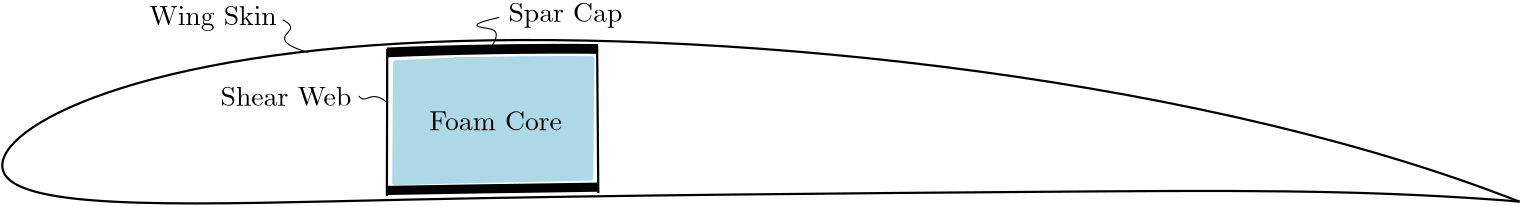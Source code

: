 <?xml version="1.0"?>
<!DOCTYPE ipe SYSTEM "ipe.dtd">
<ipe version="70206" creator="Ipe 7.2.7">
<info created="D:20170414100050" modified="D:20171023172625"/>
<ipestyle name="basic">
<symbol name="arrow/arc(spx)">
<path stroke="sym-stroke" fill="sym-stroke" pen="sym-pen">
0 0 m
-1 0.333 l
-1 -0.333 l
h
</path>
</symbol>
<symbol name="arrow/farc(spx)">
<path stroke="sym-stroke" fill="white" pen="sym-pen">
0 0 m
-1 0.333 l
-1 -0.333 l
h
</path>
</symbol>
<symbol name="arrow/ptarc(spx)">
<path stroke="sym-stroke" fill="sym-stroke" pen="sym-pen">
0 0 m
-1 0.333 l
-0.8 0 l
-1 -0.333 l
h
</path>
</symbol>
<symbol name="arrow/fptarc(spx)">
<path stroke="sym-stroke" fill="white" pen="sym-pen">
0 0 m
-1 0.333 l
-0.8 0 l
-1 -0.333 l
h
</path>
</symbol>
<symbol name="mark/circle(sx)" transformations="translations">
<path fill="sym-stroke">
0.6 0 0 0.6 0 0 e
0.4 0 0 0.4 0 0 e
</path>
</symbol>
<symbol name="mark/disk(sx)" transformations="translations">
<path fill="sym-stroke">
0.6 0 0 0.6 0 0 e
</path>
</symbol>
<symbol name="mark/fdisk(sfx)" transformations="translations">
<group>
<path fill="sym-fill">
0.5 0 0 0.5 0 0 e
</path>
<path fill="sym-stroke" fillrule="eofill">
0.6 0 0 0.6 0 0 e
0.4 0 0 0.4 0 0 e
</path>
</group>
</symbol>
<symbol name="mark/box(sx)" transformations="translations">
<path fill="sym-stroke" fillrule="eofill">
-0.6 -0.6 m
0.6 -0.6 l
0.6 0.6 l
-0.6 0.6 l
h
-0.4 -0.4 m
0.4 -0.4 l
0.4 0.4 l
-0.4 0.4 l
h
</path>
</symbol>
<symbol name="mark/square(sx)" transformations="translations">
<path fill="sym-stroke">
-0.6 -0.6 m
0.6 -0.6 l
0.6 0.6 l
-0.6 0.6 l
h
</path>
</symbol>
<symbol name="mark/fsquare(sfx)" transformations="translations">
<group>
<path fill="sym-fill">
-0.5 -0.5 m
0.5 -0.5 l
0.5 0.5 l
-0.5 0.5 l
h
</path>
<path fill="sym-stroke" fillrule="eofill">
-0.6 -0.6 m
0.6 -0.6 l
0.6 0.6 l
-0.6 0.6 l
h
-0.4 -0.4 m
0.4 -0.4 l
0.4 0.4 l
-0.4 0.4 l
h
</path>
</group>
</symbol>
<symbol name="mark/cross(sx)" transformations="translations">
<group>
<path fill="sym-stroke">
-0.43 -0.57 m
0.57 0.43 l
0.43 0.57 l
-0.57 -0.43 l
h
</path>
<path fill="sym-stroke">
-0.43 0.57 m
0.57 -0.43 l
0.43 -0.57 l
-0.57 0.43 l
h
</path>
</group>
</symbol>
<symbol name="arrow/fnormal(spx)">
<path stroke="sym-stroke" fill="white" pen="sym-pen">
0 0 m
-1 0.333 l
-1 -0.333 l
h
</path>
</symbol>
<symbol name="arrow/pointed(spx)">
<path stroke="sym-stroke" fill="sym-stroke" pen="sym-pen">
0 0 m
-1 0.333 l
-0.8 0 l
-1 -0.333 l
h
</path>
</symbol>
<symbol name="arrow/fpointed(spx)">
<path stroke="sym-stroke" fill="white" pen="sym-pen">
0 0 m
-1 0.333 l
-0.8 0 l
-1 -0.333 l
h
</path>
</symbol>
<symbol name="arrow/linear(spx)">
<path stroke="sym-stroke" pen="sym-pen">
-1 0.333 m
0 0 l
-1 -0.333 l
</path>
</symbol>
<symbol name="arrow/fdouble(spx)">
<path stroke="sym-stroke" fill="white" pen="sym-pen">
0 0 m
-1 0.333 l
-1 -0.333 l
h
-1 0 m
-2 0.333 l
-2 -0.333 l
h
</path>
</symbol>
<symbol name="arrow/double(spx)">
<path stroke="sym-stroke" fill="sym-stroke" pen="sym-pen">
0 0 m
-1 0.333 l
-1 -0.333 l
h
-1 0 m
-2 0.333 l
-2 -0.333 l
h
</path>
</symbol>
<pen name="heavier" value="0.8"/>
<pen name="fat" value="1.2"/>
<pen name="ultrafat" value="2"/>
<symbolsize name="large" value="5"/>
<symbolsize name="small" value="2"/>
<symbolsize name="tiny" value="1.1"/>
<arrowsize name="large" value="10"/>
<arrowsize name="small" value="5"/>
<arrowsize name="tiny" value="3"/>
<color name="red" value="1 0 0"/>
<color name="green" value="0 1 0"/>
<color name="blue" value="0 0 1"/>
<color name="yellow" value="1 1 0"/>
<color name="orange" value="1 0.647 0"/>
<color name="gold" value="1 0.843 0"/>
<color name="purple" value="0.627 0.125 0.941"/>
<color name="gray" value="0.745"/>
<color name="brown" value="0.647 0.165 0.165"/>
<color name="navy" value="0 0 0.502"/>
<color name="pink" value="1 0.753 0.796"/>
<color name="seagreen" value="0.18 0.545 0.341"/>
<color name="turquoise" value="0.251 0.878 0.816"/>
<color name="violet" value="0.933 0.51 0.933"/>
<color name="darkblue" value="0 0 0.545"/>
<color name="darkcyan" value="0 0.545 0.545"/>
<color name="darkgray" value="0.663"/>
<color name="darkgreen" value="0 0.392 0"/>
<color name="darkmagenta" value="0.545 0 0.545"/>
<color name="darkorange" value="1 0.549 0"/>
<color name="darkred" value="0.545 0 0"/>
<color name="lightblue" value="0.678 0.847 0.902"/>
<color name="lightcyan" value="0.878 1 1"/>
<color name="lightgray" value="0.827"/>
<color name="lightgreen" value="0.565 0.933 0.565"/>
<color name="lightyellow" value="1 1 0.878"/>
<dashstyle name="dashed" value="[4] 0"/>
<dashstyle name="dotted" value="[1 3] 0"/>
<dashstyle name="dash dotted" value="[4 2 1 2] 0"/>
<dashstyle name="dash dot dotted" value="[4 2 1 2 1 2] 0"/>
<textsize name="large" value="\large"/>
<textsize name="Large" value="\Large"/>
<textsize name="LARGE" value="\LARGE"/>
<textsize name="huge" value="\huge"/>
<textsize name="Huge" value="\Huge"/>
<textsize name="small" value="\small"/>
<textsize name="footnote" value="\footnotesize"/>
<textsize name="tiny" value="\tiny"/>
<textstyle name="center" begin="\begin{center}" end="\end{center}"/>
<textstyle name="itemize" begin="\begin{itemize}" end="\end{itemize}"/>
<textstyle name="item" begin="\begin{itemize}\item{}" end="\end{itemize}"/>
<gridsize name="4 pts" value="4"/>
<gridsize name="8 pts (~3 mm)" value="8"/>
<gridsize name="16 pts (~6 mm)" value="16"/>
<gridsize name="32 pts (~12 mm)" value="32"/>
<gridsize name="10 pts (~3.5 mm)" value="10"/>
<gridsize name="20 pts (~7 mm)" value="20"/>
<gridsize name="14 pts (~5 mm)" value="14"/>
<gridsize name="28 pts (~10 mm)" value="28"/>
<gridsize name="56 pts (~20 mm)" value="56"/>
<anglesize name="90 deg" value="90"/>
<anglesize name="60 deg" value="60"/>
<anglesize name="45 deg" value="45"/>
<anglesize name="30 deg" value="30"/>
<anglesize name="22.5 deg" value="22.5"/>
<opacity name="10%" value="0.1"/>
<opacity name="30%" value="0.3"/>
<opacity name="50%" value="0.5"/>
<opacity name="75%" value="0.75"/>
<tiling name="falling" angle="-60" step="4" width="1"/>
<tiling name="rising" angle="30" step="4" width="1"/>
</ipestyle>
<page>
<layer name="alpha"/>
<view layers="alpha" active="alpha"/>
<group layer="alpha" matrix="1.05655 0 0 1 -11.7744 2.68898">
<path matrix="1 0 0 1 0.267686 -6.1765" stroke="black" pen="ultrafat">
171.916 676.68 m
193.988 677.722
221.417 678.171
243.859 677.951 c
</path>
<path matrix="1 0 0 1 0.230361 -4.65274" stroke="black" pen="ultrafat">
171.916 676.68 m
193.988 677.722
221.417 678.171
243.859 677.951 c
</path>
</group>
<group matrix="1.05278 0 0 0.892957 -11.1072 65.8956">
<path matrix="1 0 0 1 0.00756762 5.47662" stroke="black" pen="ultrafat">
171.958 620.566 m
190.25 620.959
215.016 621.423
244.081 621.886 c
</path>
<path matrix="1 0 0 1 0.00722194 4.01849" stroke="black" pen="ultrafat">
171.958 620.566 m
190.25 620.959
215.016 621.423
244.081 621.886 c
</path>
</group>
<path stroke="black" pen="heavier">
170.242 675.173 m
170.12 622.317 l
</path>
<path matrix="1 0 0 1 0 -0.251817" stroke="black" pen="heavier">
245.804 676.578 m
246.225 623.588 l
</path>
<path stroke="black">
141.598 674.006 m
129.098 677.711
139.205 682.764
133.386 685.214
132.62 685.674 c
</path>
<path stroke="black">
170.198 655.965 m
164.167 661.019
162.635 654.893
160.032 658.262 c
</path>
<path stroke="black">
206.558 674.289 m
212.405 682.152
204.136 682.458
199.848 684.142
210.567 686.593 c
</path>
<text matrix="1 0 0 1 -12.4606 -3.63625" transformations="translations" pos="97.0262 687.464" stroke="black" type="label" width="45.939" height="6.926" depth="1.93" valign="baseline">Wing Skin</text>
<text matrix="1 0 0 1 -5.18108 -4.49027" transformations="translations" pos="219.076 689.51" stroke="black" type="label" width="44.306" height="6.815" depth="1.93" valign="baseline">Spar Cap </text>
<text matrix="1 0 0 1 -24.889 -0.184366" transformations="translations" pos="135.143 654.969" stroke="black" type="label" width="47.074" height="6.918" depth="0" valign="baseline">Shear Web</text>
<path matrix="0.235363 0 0 1.31101 122.848 -123.469" fill="lightblue">
211.663 572.865 m
211.663 572.353 l
260.484 572.353 l
260.484 572.865 l
h
</path>
<group>
<group matrix="0.99791 0 0 0.806051 0.20295 119.326">
<path matrix="1.54005 -0.0199381 0.0450219 3.47757 -232.613 -1426.83" stroke="black" pen="heavier">
505.79 592.687 m
429.045 608.15
205.112 618.459
120.922 587.532
240.621 590.969
411.864 592.687
470.854 593.259
504.644 592.114 c
</path>
<path matrix="0.802317 0 0 0.807557 112.901 119.797" stroke="black" pen="heavier">
571.174 622.173 m
580.852 621.174 l
580.852 621.174 l
</path>
<path matrix="0.701585 0 0 0.706761 170.955 183.063" stroke="black" pen="heavier">
573.045 624.176 m
581.387 620.278 l
</path>
</group>
<group matrix="1 0 0 1.06639 0.3274 -43.0968">
<path matrix="0.996951 0 0 1.11105 0.981372 -82.4638" stroke="lightblue" fill="lightblue" pen="heavier">
171.916 676.68 m
193.988 677.722
221.417 678.171
243.859 677.951 c
</path>
<path matrix="0.992306 0 0 1.16653 1.47368 -95.9146" stroke="lightblue" fill="lightblue" pen="heavier">
171.958 620.566 m
190.25 620.959
215.016 621.423
244.081 621.886 c
</path>
<path stroke="lightblue" fill="lightblue" pen="heavier">
243.677 629.534 m
244.097 670.773 l
</path>
<path stroke="lightblue" fill="lightblue" pen="heavier">
172.109 627.994 m
172.373 669.36 l
</path>
</group>
<path matrix="1.33599 0 0 1.66388 -110.032 -324.393" fill="lightblue">
211.663 572.865 m
211.663 572.353 l
260.484 572.353 l
260.484 572.865 l
h
</path>
<path matrix="0.818219 0 0 5.15867 -0.602342 -2325.25" fill="lightblue">
211.663 572.865 m
211.663 572.353 l
260.484 572.353 l
260.484 572.865 l
h
</path>
<path matrix="1.32541 0 0 1.77788 -60.7964 -513.55" fill="lightblue">
176.205 665.992 m
176.205 642.351 l
229.999 642.351 l
229.999 665.992 l
h
</path>
<path matrix="0.996546 0 0 0.27953 -38.0087 499.4" fill="lightblue">
283.325 614.135 m
283.325 612.136 l
211.735 612.136 l
211.735 614.135 l
h
</path>
<path matrix="0.842078 0 0 0.697965 5.73331 242.859" fill="lightblue">
283.325 614.135 m
283.325 612.136 l
211.735 612.136 l
211.735 614.135 l
h
</path>
<path matrix="0.74794 0 0 1.30181 32.5 -127.548" fill="lightblue">
283.325 614.135 m
283.325 612.136 l
211.735 612.136 l
211.735 614.135 l
h
</path>
<path matrix="0.699556 0 0 0.27953 46.3331 500.618" fill="lightblue">
283.325 614.135 m
283.325 612.136 l
211.735 612.136 l
211.735 614.135 l
h
</path>
</group>
<text matrix="1 0 0 1 -4.69764 -7.28473" transformations="translations" pos="190.062 653.242" stroke="black" type="label" width="47.765" height="6.808" depth="0" valign="baseline">Foam Core</text>
</page>
</ipe>
